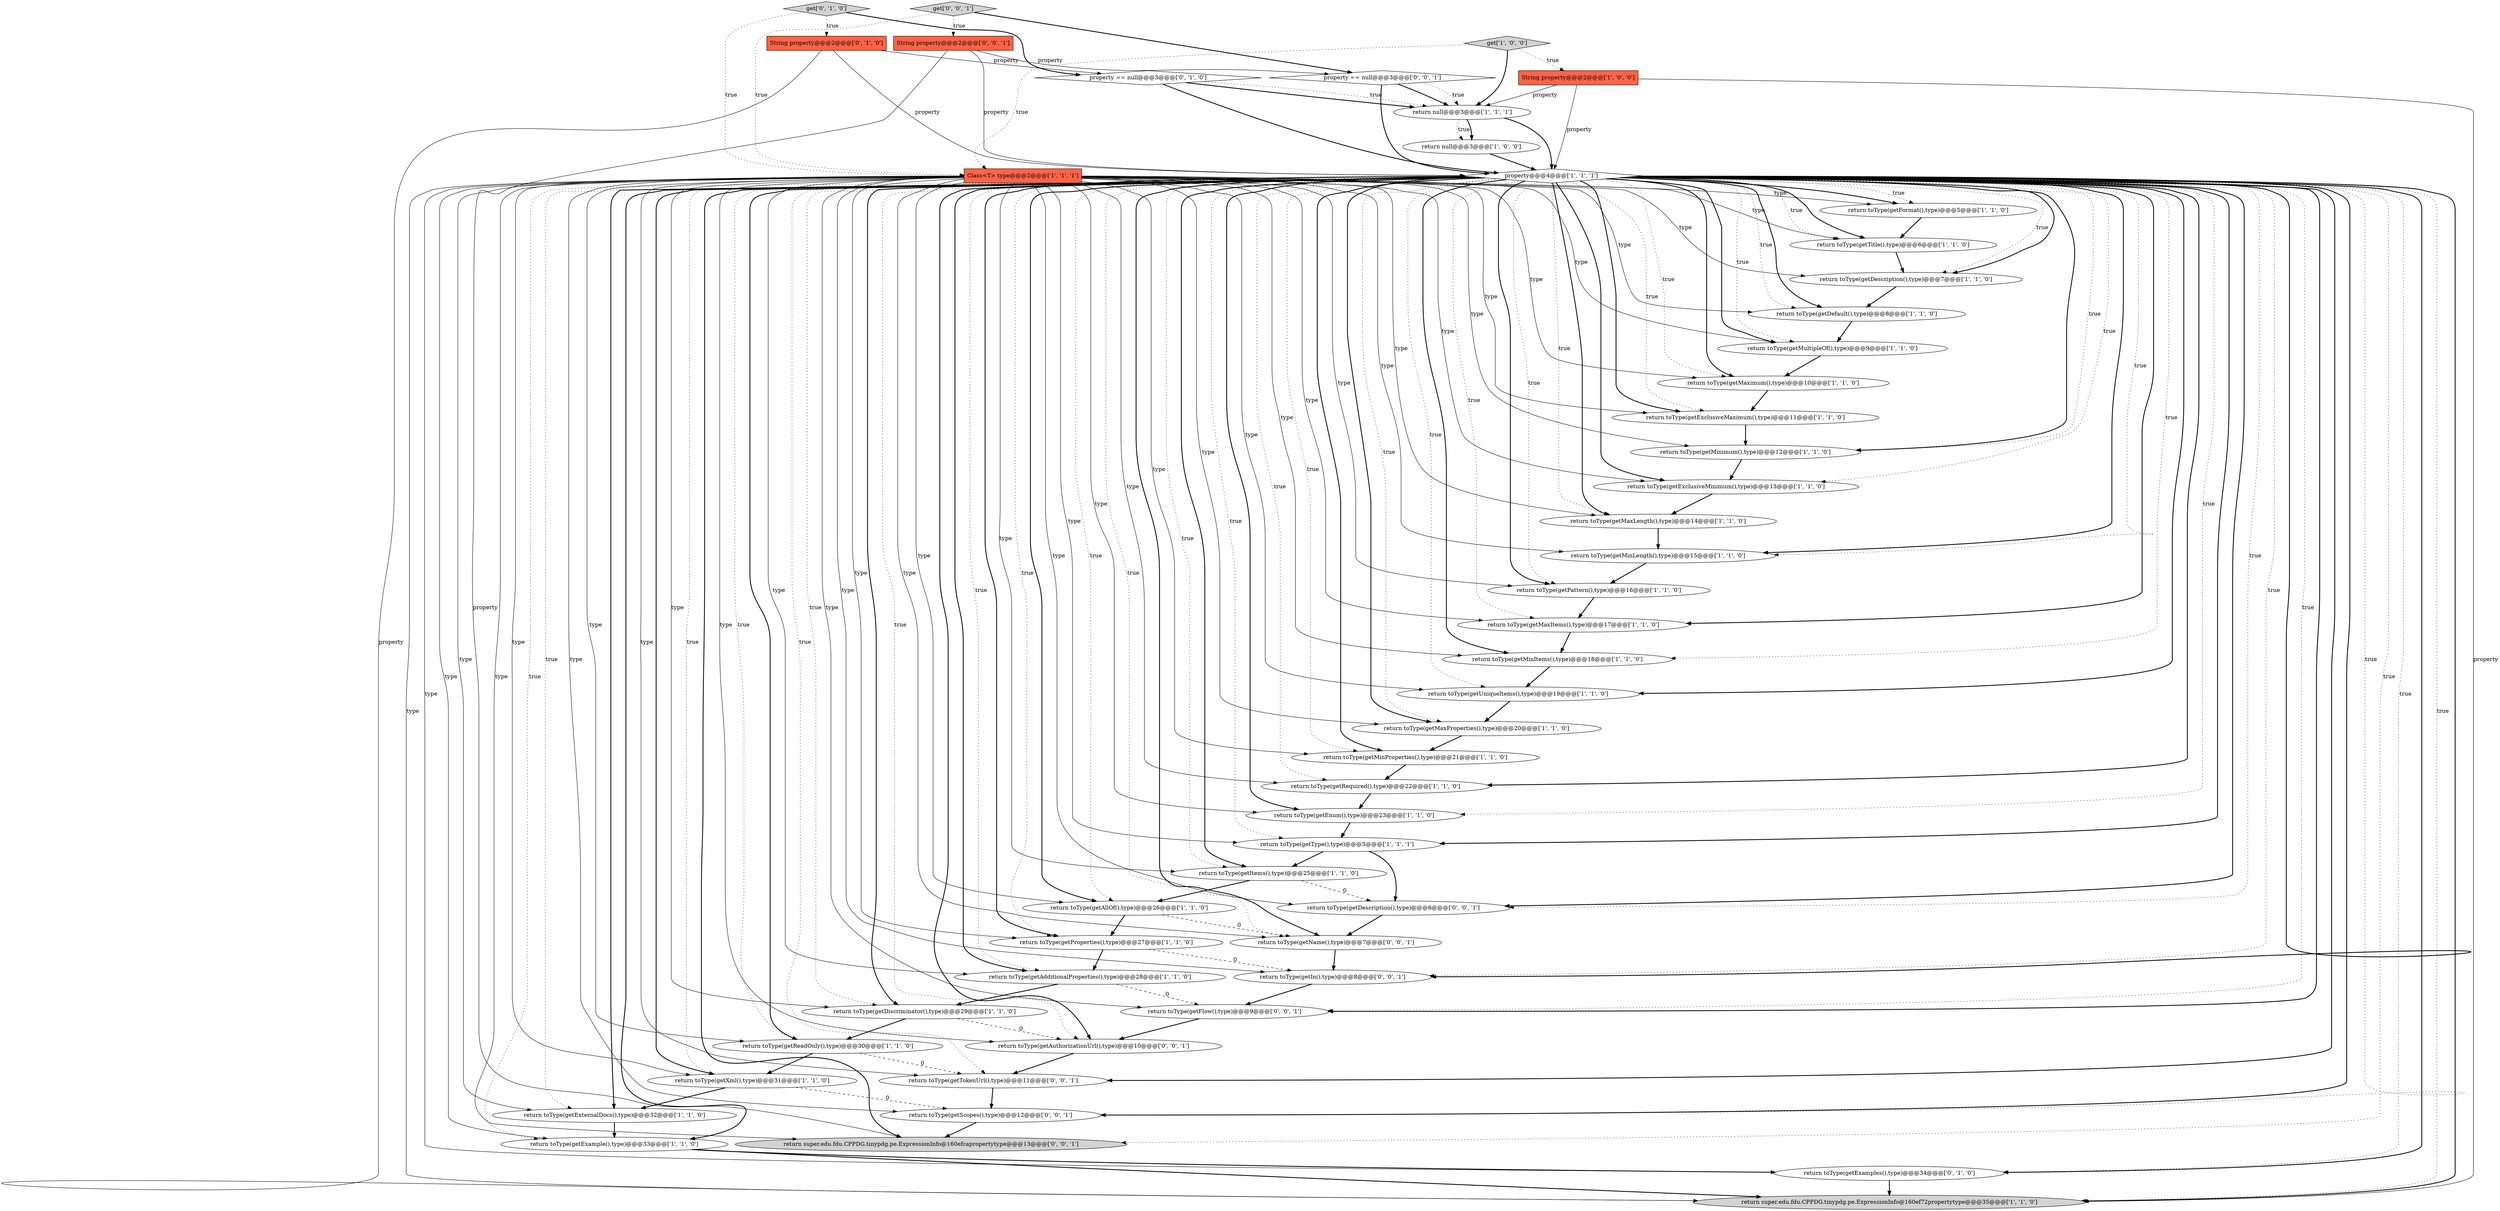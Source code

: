 digraph {
24 [style = filled, label = "return toType(getExclusiveMinimum(),type)@@@13@@@['1', '1', '0']", fillcolor = white, shape = ellipse image = "AAA0AAABBB1BBB"];
45 [style = filled, label = "String property@@@2@@@['0', '0', '1']", fillcolor = tomato, shape = box image = "AAA0AAABBB3BBB"];
35 [style = filled, label = "return toType(getUniqueItems(),type)@@@19@@@['1', '1', '0']", fillcolor = white, shape = ellipse image = "AAA0AAABBB1BBB"];
27 [style = filled, label = "return toType(getMinLength(),type)@@@15@@@['1', '1', '0']", fillcolor = white, shape = ellipse image = "AAA0AAABBB1BBB"];
0 [style = filled, label = "return toType(getReadOnly(),type)@@@30@@@['1', '1', '0']", fillcolor = white, shape = ellipse image = "AAA0AAABBB1BBB"];
48 [style = filled, label = "return toType(getTokenUrl(),type)@@@11@@@['0', '0', '1']", fillcolor = white, shape = ellipse image = "AAA0AAABBB3BBB"];
39 [style = filled, label = "get['0', '1', '0']", fillcolor = lightgray, shape = diamond image = "AAA0AAABBB2BBB"];
1 [style = filled, label = "return toType(getEnum(),type)@@@23@@@['1', '1', '0']", fillcolor = white, shape = ellipse image = "AAA0AAABBB1BBB"];
23 [style = filled, label = "return toType(getTitle(),type)@@@6@@@['1', '1', '0']", fillcolor = white, shape = ellipse image = "AAA0AAABBB1BBB"];
10 [style = filled, label = "return toType(getAllOf(),type)@@@26@@@['1', '1', '0']", fillcolor = white, shape = ellipse image = "AAA0AAABBB1BBB"];
4 [style = filled, label = "return toType(getMultipleOf(),type)@@@9@@@['1', '1', '0']", fillcolor = white, shape = ellipse image = "AAA0AAABBB1BBB"];
28 [style = filled, label = "return toType(getMaxProperties(),type)@@@20@@@['1', '1', '0']", fillcolor = white, shape = ellipse image = "AAA0AAABBB1BBB"];
44 [style = filled, label = "return toType(getAuthorizationUrl(),type)@@@10@@@['0', '0', '1']", fillcolor = white, shape = ellipse image = "AAA0AAABBB3BBB"];
49 [style = filled, label = "get['0', '0', '1']", fillcolor = lightgray, shape = diamond image = "AAA0AAABBB3BBB"];
6 [style = filled, label = "return null@@@3@@@['1', '0', '0']", fillcolor = white, shape = ellipse image = "AAA0AAABBB1BBB"];
16 [style = filled, label = "return toType(getAdditionalProperties(),type)@@@28@@@['1', '1', '0']", fillcolor = white, shape = ellipse image = "AAA0AAABBB1BBB"];
14 [style = filled, label = "return toType(getExclusiveMaximum(),type)@@@11@@@['1', '1', '0']", fillcolor = white, shape = ellipse image = "AAA0AAABBB1BBB"];
19 [style = filled, label = "get['1', '0', '0']", fillcolor = lightgray, shape = diamond image = "AAA0AAABBB1BBB"];
40 [style = filled, label = "return toType(getScopes(),type)@@@12@@@['0', '0', '1']", fillcolor = white, shape = ellipse image = "AAA0AAABBB3BBB"];
46 [style = filled, label = "property == null@@@3@@@['0', '0', '1']", fillcolor = white, shape = diamond image = "AAA0AAABBB3BBB"];
38 [style = filled, label = "String property@@@2@@@['0', '1', '0']", fillcolor = tomato, shape = box image = "AAA0AAABBB2BBB"];
15 [style = filled, label = "return toType(getItems(),type)@@@25@@@['1', '1', '0']", fillcolor = white, shape = ellipse image = "AAA0AAABBB1BBB"];
30 [style = filled, label = "return toType(getExternalDocs(),type)@@@32@@@['1', '1', '0']", fillcolor = white, shape = ellipse image = "AAA0AAABBB1BBB"];
42 [style = filled, label = "return toType(getDescription(),type)@@@6@@@['0', '0', '1']", fillcolor = white, shape = ellipse image = "AAA0AAABBB3BBB"];
3 [style = filled, label = "String property@@@2@@@['1', '0', '0']", fillcolor = tomato, shape = box image = "AAA0AAABBB1BBB"];
31 [style = filled, label = "return toType(getDescription(),type)@@@7@@@['1', '1', '0']", fillcolor = white, shape = ellipse image = "AAA0AAABBB1BBB"];
37 [style = filled, label = "return toType(getExamples(),type)@@@34@@@['0', '1', '0']", fillcolor = white, shape = ellipse image = "AAA1AAABBB2BBB"];
22 [style = filled, label = "return null@@@3@@@['1', '1', '1']", fillcolor = white, shape = ellipse image = "AAA0AAABBB1BBB"];
36 [style = filled, label = "property == null@@@3@@@['0', '1', '0']", fillcolor = white, shape = diamond image = "AAA0AAABBB2BBB"];
25 [style = filled, label = "return toType(getMinProperties(),type)@@@21@@@['1', '1', '0']", fillcolor = white, shape = ellipse image = "AAA0AAABBB1BBB"];
13 [style = filled, label = "return toType(getPattern(),type)@@@16@@@['1', '1', '0']", fillcolor = white, shape = ellipse image = "AAA0AAABBB1BBB"];
29 [style = filled, label = "property@@@4@@@['1', '1', '1']", fillcolor = white, shape = diamond image = "AAA0AAABBB1BBB"];
26 [style = filled, label = "return super.edu.fdu.CPPDG.tinypdg.pe.ExpressionInfo@160ef72propertytype@@@35@@@['1', '1', '0']", fillcolor = lightgray, shape = ellipse image = "AAA0AAABBB1BBB"];
9 [style = filled, label = "return toType(getExample(),type)@@@33@@@['1', '1', '0']", fillcolor = white, shape = ellipse image = "AAA0AAABBB1BBB"];
8 [style = filled, label = "return toType(getDiscriminator(),type)@@@29@@@['1', '1', '0']", fillcolor = white, shape = ellipse image = "AAA0AAABBB1BBB"];
7 [style = filled, label = "return toType(getMinimum(),type)@@@12@@@['1', '1', '0']", fillcolor = white, shape = ellipse image = "AAA0AAABBB1BBB"];
21 [style = filled, label = "return toType(getMinItems(),type)@@@18@@@['1', '1', '0']", fillcolor = white, shape = ellipse image = "AAA0AAABBB1BBB"];
12 [style = filled, label = "return toType(getProperties(),type)@@@27@@@['1', '1', '0']", fillcolor = white, shape = ellipse image = "AAA0AAABBB1BBB"];
17 [style = filled, label = "return toType(getRequired(),type)@@@22@@@['1', '1', '0']", fillcolor = white, shape = ellipse image = "AAA0AAABBB1BBB"];
47 [style = filled, label = "return toType(getFlow(),type)@@@9@@@['0', '0', '1']", fillcolor = white, shape = ellipse image = "AAA0AAABBB3BBB"];
2 [style = filled, label = "return toType(getXml(),type)@@@31@@@['1', '1', '0']", fillcolor = white, shape = ellipse image = "AAA0AAABBB1BBB"];
32 [style = filled, label = "return toType(getMaximum(),type)@@@10@@@['1', '1', '0']", fillcolor = white, shape = ellipse image = "AAA0AAABBB1BBB"];
5 [style = filled, label = "Class<T> type@@@2@@@['1', '1', '1']", fillcolor = tomato, shape = box image = "AAA0AAABBB1BBB"];
50 [style = filled, label = "return super.edu.fdu.CPPDG.tinypdg.pe.ExpressionInfo@160efcapropertytype@@@13@@@['0', '0', '1']", fillcolor = lightgray, shape = ellipse image = "AAA0AAABBB3BBB"];
43 [style = filled, label = "return toType(getName(),type)@@@7@@@['0', '0', '1']", fillcolor = white, shape = ellipse image = "AAA0AAABBB3BBB"];
41 [style = filled, label = "return toType(getIn(),type)@@@8@@@['0', '0', '1']", fillcolor = white, shape = ellipse image = "AAA0AAABBB3BBB"];
34 [style = filled, label = "return toType(getType(),type)@@@5@@@['1', '1', '1']", fillcolor = white, shape = ellipse image = "AAA0AAABBB1BBB"];
20 [style = filled, label = "return toType(getFormat(),type)@@@5@@@['1', '1', '0']", fillcolor = white, shape = ellipse image = "AAA0AAABBB1BBB"];
33 [style = filled, label = "return toType(getMaxLength(),type)@@@14@@@['1', '1', '0']", fillcolor = white, shape = ellipse image = "AAA0AAABBB1BBB"];
11 [style = filled, label = "return toType(getDefault(),type)@@@8@@@['1', '1', '0']", fillcolor = white, shape = ellipse image = "AAA0AAABBB1BBB"];
18 [style = filled, label = "return toType(getMaxItems(),type)@@@17@@@['1', '1', '0']", fillcolor = white, shape = ellipse image = "AAA0AAABBB1BBB"];
22->29 [style = bold, label=""];
5->30 [style = solid, label="type"];
29->13 [style = bold, label=""];
20->23 [style = bold, label=""];
11->4 [style = bold, label=""];
29->32 [style = dotted, label="true"];
7->24 [style = bold, label=""];
5->26 [style = solid, label="type"];
29->11 [style = dotted, label="true"];
29->8 [style = bold, label=""];
24->33 [style = bold, label=""];
36->22 [style = dotted, label="true"];
39->38 [style = dotted, label="true"];
41->47 [style = bold, label=""];
29->10 [style = dotted, label="true"];
44->48 [style = bold, label=""];
19->22 [style = bold, label=""];
38->29 [style = solid, label="property"];
25->17 [style = bold, label=""];
38->36 [style = solid, label="property"];
45->50 [style = solid, label="property"];
49->5 [style = dotted, label="true"];
5->32 [style = solid, label="type"];
5->2 [style = solid, label="type"];
29->12 [style = dotted, label="true"];
12->16 [style = bold, label=""];
43->41 [style = bold, label=""];
5->1 [style = solid, label="type"];
29->48 [style = dotted, label="true"];
29->32 [style = bold, label=""];
29->17 [style = bold, label=""];
22->6 [style = dotted, label="true"];
5->25 [style = solid, label="type"];
8->44 [style = dashed, label="0"];
5->24 [style = solid, label="type"];
29->31 [style = dotted, label="true"];
15->42 [style = dashed, label="0"];
5->20 [style = solid, label="type"];
18->21 [style = bold, label=""];
39->5 [style = dotted, label="true"];
29->12 [style = bold, label=""];
9->26 [style = bold, label=""];
29->28 [style = dotted, label="true"];
29->4 [style = dotted, label="true"];
3->29 [style = solid, label="property"];
19->3 [style = dotted, label="true"];
29->33 [style = bold, label=""];
46->22 [style = dotted, label="true"];
17->1 [style = bold, label=""];
5->9 [style = solid, label="type"];
5->44 [style = solid, label="type"];
29->50 [style = dotted, label="true"];
29->21 [style = bold, label=""];
33->27 [style = bold, label=""];
5->21 [style = solid, label="type"];
40->50 [style = bold, label=""];
14->7 [style = bold, label=""];
34->42 [style = bold, label=""];
34->15 [style = bold, label=""];
29->50 [style = bold, label=""];
5->12 [style = solid, label="type"];
29->16 [style = dotted, label="true"];
5->18 [style = solid, label="type"];
46->22 [style = bold, label=""];
38->26 [style = solid, label="property"];
5->48 [style = solid, label="type"];
16->8 [style = bold, label=""];
19->5 [style = dotted, label="true"];
5->16 [style = solid, label="type"];
48->40 [style = bold, label=""];
35->28 [style = bold, label=""];
29->41 [style = dotted, label="true"];
39->36 [style = bold, label=""];
29->48 [style = bold, label=""];
5->28 [style = solid, label="type"];
6->29 [style = bold, label=""];
29->2 [style = dotted, label="true"];
5->41 [style = solid, label="type"];
29->14 [style = dotted, label="true"];
5->27 [style = solid, label="type"];
29->7 [style = bold, label=""];
29->10 [style = bold, label=""];
29->42 [style = dotted, label="true"];
5->10 [style = solid, label="type"];
29->14 [style = bold, label=""];
29->1 [style = bold, label=""];
1->34 [style = bold, label=""];
29->20 [style = dotted, label="true"];
29->1 [style = dotted, label="true"];
5->35 [style = solid, label="type"];
5->34 [style = solid, label="type"];
9->37 [style = bold, label=""];
29->24 [style = dotted, label="true"];
29->27 [style = bold, label=""];
31->11 [style = bold, label=""];
29->8 [style = dotted, label="true"];
5->23 [style = solid, label="type"];
8->0 [style = bold, label=""];
22->6 [style = bold, label=""];
29->2 [style = bold, label=""];
29->35 [style = bold, label=""];
29->35 [style = dotted, label="true"];
29->44 [style = dotted, label="true"];
2->40 [style = dashed, label="0"];
32->14 [style = bold, label=""];
45->29 [style = solid, label="property"];
29->41 [style = bold, label=""];
29->26 [style = dotted, label="true"];
37->26 [style = bold, label=""];
10->43 [style = dashed, label="0"];
29->25 [style = bold, label=""];
46->29 [style = bold, label=""];
29->34 [style = dotted, label="true"];
23->31 [style = bold, label=""];
5->13 [style = solid, label="type"];
29->47 [style = bold, label=""];
5->43 [style = solid, label="type"];
29->16 [style = bold, label=""];
29->7 [style = dotted, label="true"];
29->27 [style = dotted, label="true"];
49->45 [style = dotted, label="true"];
5->37 [style = solid, label="type"];
29->30 [style = dotted, label="true"];
29->31 [style = bold, label=""];
5->31 [style = solid, label="type"];
21->35 [style = bold, label=""];
5->17 [style = solid, label="type"];
29->18 [style = bold, label=""];
29->47 [style = dotted, label="true"];
0->48 [style = dashed, label="0"];
5->11 [style = solid, label="type"];
29->21 [style = dotted, label="true"];
15->10 [style = bold, label=""];
5->50 [style = solid, label="type"];
29->20 [style = bold, label=""];
47->44 [style = bold, label=""];
29->40 [style = bold, label=""];
29->30 [style = bold, label=""];
29->9 [style = bold, label=""];
29->37 [style = dotted, label="true"];
5->8 [style = solid, label="type"];
3->26 [style = solid, label="property"];
5->15 [style = solid, label="type"];
29->42 [style = bold, label=""];
29->13 [style = dotted, label="true"];
5->7 [style = solid, label="type"];
29->17 [style = dotted, label="true"];
29->15 [style = dotted, label="true"];
5->0 [style = solid, label="type"];
29->23 [style = dotted, label="true"];
3->22 [style = solid, label="property"];
36->29 [style = bold, label=""];
27->13 [style = bold, label=""];
29->37 [style = bold, label=""];
4->32 [style = bold, label=""];
30->9 [style = bold, label=""];
29->28 [style = bold, label=""];
5->40 [style = solid, label="type"];
42->43 [style = bold, label=""];
29->4 [style = bold, label=""];
36->22 [style = bold, label=""];
29->40 [style = dotted, label="true"];
12->41 [style = dashed, label="0"];
29->43 [style = dotted, label="true"];
13->18 [style = bold, label=""];
5->47 [style = solid, label="type"];
29->23 [style = bold, label=""];
29->0 [style = bold, label=""];
10->12 [style = bold, label=""];
45->46 [style = solid, label="property"];
5->14 [style = solid, label="type"];
29->34 [style = bold, label=""];
29->0 [style = dotted, label="true"];
29->18 [style = dotted, label="true"];
29->43 [style = bold, label=""];
29->9 [style = dotted, label="true"];
2->30 [style = bold, label=""];
5->33 [style = solid, label="type"];
29->33 [style = dotted, label="true"];
29->15 [style = bold, label=""];
49->46 [style = bold, label=""];
29->24 [style = bold, label=""];
29->25 [style = dotted, label="true"];
0->2 [style = bold, label=""];
29->44 [style = bold, label=""];
5->4 [style = solid, label="type"];
16->47 [style = dashed, label="0"];
28->25 [style = bold, label=""];
5->42 [style = solid, label="type"];
29->11 [style = bold, label=""];
29->26 [style = bold, label=""];
}
